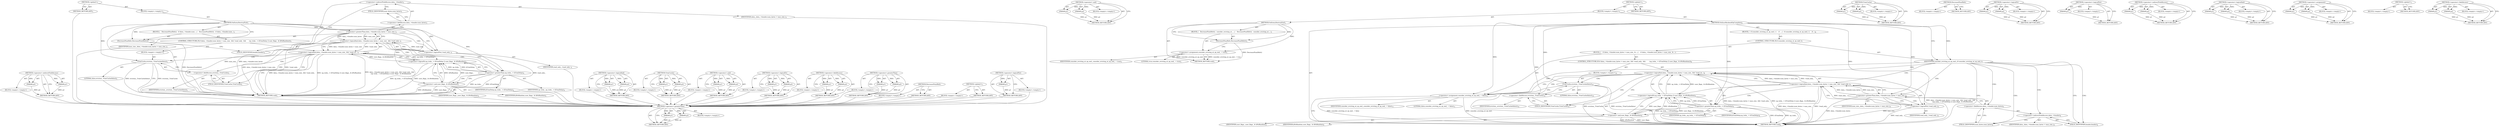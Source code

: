 digraph "&lt;operator&gt;.fieldAccess" {
vulnerable_71 [label=<(METHOD,&lt;operator&gt;.indirectFieldAccess)>];
vulnerable_72 [label=<(PARAM,p1)>];
vulnerable_73 [label=<(PARAM,p2)>];
vulnerable_74 [label=<(BLOCK,&lt;empty&gt;,&lt;empty&gt;)>];
vulnerable_75 [label=<(METHOD_RETURN,ANY)>];
vulnerable_6 [label=<(METHOD,&lt;global&gt;)<SUB>1</SUB>>];
vulnerable_7 [label=<(BLOCK,&lt;empty&gt;,&lt;empty&gt;)<SUB>1</SUB>>];
vulnerable_8 [label=<(METHOD,OnEntryDestroyEnd)<SUB>1</SUB>>];
vulnerable_9 [label=<(BLOCK,{
   DecreaseNumRefs();
  if (data_-&gt;header.num...,{
   DecreaseNumRefs();
  if (data_-&gt;header.num...)<SUB>1</SUB>>];
vulnerable_10 [label=<(DecreaseNumRefs,DecreaseNumRefs())<SUB>2</SUB>>];
vulnerable_11 [label=<(CONTROL_STRUCTURE,IF,if (data_-&gt;header.num_bytes &gt; max_size_ &amp;&amp; !read_only_ &amp;&amp;
      (up_ticks_ &gt; kTrimDelay || user_flags_ &amp; kNoRandom)))<SUB>3</SUB>>];
vulnerable_12 [label=<(&lt;operator&gt;.logicalAnd,data_-&gt;header.num_bytes &gt; max_size_ &amp;&amp; !read_on...)<SUB>3</SUB>>];
vulnerable_13 [label=<(&lt;operator&gt;.logicalAnd,data_-&gt;header.num_bytes &gt; max_size_ &amp;&amp; !read_only_)<SUB>3</SUB>>];
vulnerable_14 [label=<(&lt;operator&gt;.greaterThan,data_-&gt;header.num_bytes &gt; max_size_)<SUB>3</SUB>>];
vulnerable_15 [label=<(&lt;operator&gt;.fieldAccess,data_-&gt;header.num_bytes)<SUB>3</SUB>>];
vulnerable_16 [label=<(&lt;operator&gt;.indirectFieldAccess,data_-&gt;header)<SUB>3</SUB>>];
vulnerable_17 [label=<(IDENTIFIER,data_,data_-&gt;header.num_bytes &gt; max_size_)<SUB>3</SUB>>];
vulnerable_18 [label=<(FIELD_IDENTIFIER,header,header)<SUB>3</SUB>>];
vulnerable_19 [label=<(FIELD_IDENTIFIER,num_bytes,num_bytes)<SUB>3</SUB>>];
vulnerable_20 [label=<(IDENTIFIER,max_size_,data_-&gt;header.num_bytes &gt; max_size_)<SUB>3</SUB>>];
vulnerable_21 [label=<(&lt;operator&gt;.logicalNot,!read_only_)<SUB>3</SUB>>];
vulnerable_22 [label=<(IDENTIFIER,read_only_,!read_only_)<SUB>3</SUB>>];
vulnerable_23 [label=<(&lt;operator&gt;.logicalOr,up_ticks_ &gt; kTrimDelay || user_flags_ &amp; kNoRandom)<SUB>4</SUB>>];
vulnerable_24 [label=<(&lt;operator&gt;.greaterThan,up_ticks_ &gt; kTrimDelay)<SUB>4</SUB>>];
vulnerable_25 [label=<(IDENTIFIER,up_ticks_,up_ticks_ &gt; kTrimDelay)<SUB>4</SUB>>];
vulnerable_26 [label=<(IDENTIFIER,kTrimDelay,up_ticks_ &gt; kTrimDelay)<SUB>4</SUB>>];
vulnerable_27 [label=<(&lt;operator&gt;.and,user_flags_ &amp; kNoRandom)<SUB>4</SUB>>];
vulnerable_28 [label=<(IDENTIFIER,user_flags_,user_flags_ &amp; kNoRandom)<SUB>4</SUB>>];
vulnerable_29 [label=<(IDENTIFIER,kNoRandom,user_flags_ &amp; kNoRandom)<SUB>4</SUB>>];
vulnerable_30 [label=<(BLOCK,&lt;empty&gt;,&lt;empty&gt;)<SUB>5</SUB>>];
vulnerable_31 [label=<(TrimCache,eviction_.TrimCache(false))<SUB>5</SUB>>];
vulnerable_32 [label=<(&lt;operator&gt;.fieldAccess,eviction_.TrimCache)<SUB>5</SUB>>];
vulnerable_33 [label=<(IDENTIFIER,eviction_,eviction_.TrimCache(false))<SUB>5</SUB>>];
vulnerable_34 [label=<(FIELD_IDENTIFIER,TrimCache,TrimCache)<SUB>5</SUB>>];
vulnerable_35 [label=<(LITERAL,false,eviction_.TrimCache(false))<SUB>5</SUB>>];
vulnerable_36 [label=<(METHOD_RETURN,void)<SUB>1</SUB>>];
vulnerable_38 [label=<(METHOD_RETURN,ANY)<SUB>1</SUB>>];
vulnerable_56 [label=<(METHOD,&lt;operator&gt;.logicalAnd)>];
vulnerable_57 [label=<(PARAM,p1)>];
vulnerable_58 [label=<(PARAM,p2)>];
vulnerable_59 [label=<(BLOCK,&lt;empty&gt;,&lt;empty&gt;)>];
vulnerable_60 [label=<(METHOD_RETURN,ANY)>];
vulnerable_90 [label=<(METHOD,TrimCache)>];
vulnerable_91 [label=<(PARAM,p1)>];
vulnerable_92 [label=<(PARAM,p2)>];
vulnerable_93 [label=<(BLOCK,&lt;empty&gt;,&lt;empty&gt;)>];
vulnerable_94 [label=<(METHOD_RETURN,ANY)>];
vulnerable_85 [label=<(METHOD,&lt;operator&gt;.and)>];
vulnerable_86 [label=<(PARAM,p1)>];
vulnerable_87 [label=<(PARAM,p2)>];
vulnerable_88 [label=<(BLOCK,&lt;empty&gt;,&lt;empty&gt;)>];
vulnerable_89 [label=<(METHOD_RETURN,ANY)>];
vulnerable_80 [label=<(METHOD,&lt;operator&gt;.logicalOr)>];
vulnerable_81 [label=<(PARAM,p1)>];
vulnerable_82 [label=<(PARAM,p2)>];
vulnerable_83 [label=<(BLOCK,&lt;empty&gt;,&lt;empty&gt;)>];
vulnerable_84 [label=<(METHOD_RETURN,ANY)>];
vulnerable_66 [label=<(METHOD,&lt;operator&gt;.fieldAccess)>];
vulnerable_67 [label=<(PARAM,p1)>];
vulnerable_68 [label=<(PARAM,p2)>];
vulnerable_69 [label=<(BLOCK,&lt;empty&gt;,&lt;empty&gt;)>];
vulnerable_70 [label=<(METHOD_RETURN,ANY)>];
vulnerable_61 [label=<(METHOD,&lt;operator&gt;.greaterThan)>];
vulnerable_62 [label=<(PARAM,p1)>];
vulnerable_63 [label=<(PARAM,p2)>];
vulnerable_64 [label=<(BLOCK,&lt;empty&gt;,&lt;empty&gt;)>];
vulnerable_65 [label=<(METHOD_RETURN,ANY)>];
vulnerable_53 [label=<(METHOD,DecreaseNumRefs)>];
vulnerable_54 [label=<(BLOCK,&lt;empty&gt;,&lt;empty&gt;)>];
vulnerable_55 [label=<(METHOD_RETURN,ANY)>];
vulnerable_47 [label=<(METHOD,&lt;global&gt;)<SUB>1</SUB>>];
vulnerable_48 [label=<(BLOCK,&lt;empty&gt;,&lt;empty&gt;)>];
vulnerable_49 [label=<(METHOD_RETURN,ANY)>];
vulnerable_76 [label=<(METHOD,&lt;operator&gt;.logicalNot)>];
vulnerable_77 [label=<(PARAM,p1)>];
vulnerable_78 [label=<(BLOCK,&lt;empty&gt;,&lt;empty&gt;)>];
vulnerable_79 [label=<(METHOD_RETURN,ANY)>];
fixed_79 [label=<(METHOD,&lt;operator&gt;.greaterThan)>];
fixed_80 [label=<(PARAM,p1)>];
fixed_81 [label=<(PARAM,p2)>];
fixed_82 [label=<(BLOCK,&lt;empty&gt;,&lt;empty&gt;)>];
fixed_83 [label=<(METHOD_RETURN,ANY)>];
fixed_103 [label=<(METHOD,&lt;operator&gt;.and)>];
fixed_104 [label=<(PARAM,p1)>];
fixed_105 [label=<(PARAM,p2)>];
fixed_106 [label=<(BLOCK,&lt;empty&gt;,&lt;empty&gt;)>];
fixed_107 [label=<(METHOD_RETURN,ANY)>];
fixed_6 [label=<(METHOD,&lt;global&gt;)<SUB>1</SUB>>];
fixed_7 [label=<(BLOCK,&lt;empty&gt;,&lt;empty&gt;)<SUB>1</SUB>>];
fixed_8 [label=<(METHOD,OnEntryDestroyEnd)<SUB>1</SUB>>];
fixed_9 [label=<(BLOCK,{
   DecreaseNumRefs();
  consider_evicting_at_...,{
   DecreaseNumRefs();
  consider_evicting_at_...)<SUB>1</SUB>>];
fixed_10 [label=<(DecreaseNumRefs,DecreaseNumRefs())<SUB>2</SUB>>];
fixed_11 [label=<(&lt;operator&gt;.assignment,consider_evicting_at_op_end_ = true)<SUB>3</SUB>>];
fixed_12 [label=<(IDENTIFIER,consider_evicting_at_op_end_,consider_evicting_at_op_end_ = true)<SUB>3</SUB>>];
fixed_13 [label=<(LITERAL,true,consider_evicting_at_op_end_ = true)<SUB>3</SUB>>];
fixed_14 [label=<(METHOD_RETURN,void)<SUB>1</SUB>>];
fixed_16 [label=<(METHOD,OnSyncBackendOpComplete)<SUB>6</SUB>>];
fixed_17 [label=<(BLOCK,{
  if (consider_evicting_at_op_end_) {
    if ...,{
  if (consider_evicting_at_op_end_) {
    if ...)<SUB>6</SUB>>];
fixed_18 [label=<(CONTROL_STRUCTURE,IF,if (consider_evicting_at_op_end_))<SUB>7</SUB>>];
fixed_19 [label=<(IDENTIFIER,consider_evicting_at_op_end_,if (consider_evicting_at_op_end_))<SUB>7</SUB>>];
fixed_20 [label=<(BLOCK,{
    if (data_-&gt;header.num_bytes &gt; max_size_ &amp;...,{
    if (data_-&gt;header.num_bytes &gt; max_size_ &amp;...)<SUB>7</SUB>>];
fixed_21 [label=<(CONTROL_STRUCTURE,IF,if (data_-&gt;header.num_bytes &gt; max_size_ &amp;&amp; !read_only_ &amp;&amp;
        (up_ticks_ &gt; kTrimDelay || user_flags_ &amp; kNoRandom)))<SUB>8</SUB>>];
fixed_22 [label=<(&lt;operator&gt;.logicalAnd,data_-&gt;header.num_bytes &gt; max_size_ &amp;&amp; !read_on...)<SUB>8</SUB>>];
fixed_23 [label=<(&lt;operator&gt;.logicalAnd,data_-&gt;header.num_bytes &gt; max_size_ &amp;&amp; !read_only_)<SUB>8</SUB>>];
fixed_24 [label=<(&lt;operator&gt;.greaterThan,data_-&gt;header.num_bytes &gt; max_size_)<SUB>8</SUB>>];
fixed_25 [label=<(&lt;operator&gt;.fieldAccess,data_-&gt;header.num_bytes)<SUB>8</SUB>>];
fixed_26 [label=<(&lt;operator&gt;.indirectFieldAccess,data_-&gt;header)<SUB>8</SUB>>];
fixed_27 [label=<(IDENTIFIER,data_,data_-&gt;header.num_bytes &gt; max_size_)<SUB>8</SUB>>];
fixed_28 [label=<(FIELD_IDENTIFIER,header,header)<SUB>8</SUB>>];
fixed_29 [label=<(FIELD_IDENTIFIER,num_bytes,num_bytes)<SUB>8</SUB>>];
fixed_30 [label=<(IDENTIFIER,max_size_,data_-&gt;header.num_bytes &gt; max_size_)<SUB>8</SUB>>];
fixed_31 [label=<(&lt;operator&gt;.logicalNot,!read_only_)<SUB>8</SUB>>];
fixed_32 [label=<(IDENTIFIER,read_only_,!read_only_)<SUB>8</SUB>>];
fixed_33 [label=<(&lt;operator&gt;.logicalOr,up_ticks_ &gt; kTrimDelay || user_flags_ &amp; kNoRandom)<SUB>9</SUB>>];
fixed_34 [label=<(&lt;operator&gt;.greaterThan,up_ticks_ &gt; kTrimDelay)<SUB>9</SUB>>];
fixed_35 [label=<(IDENTIFIER,up_ticks_,up_ticks_ &gt; kTrimDelay)<SUB>9</SUB>>];
fixed_36 [label=<(IDENTIFIER,kTrimDelay,up_ticks_ &gt; kTrimDelay)<SUB>9</SUB>>];
fixed_37 [label=<(&lt;operator&gt;.and,user_flags_ &amp; kNoRandom)<SUB>9</SUB>>];
fixed_38 [label=<(IDENTIFIER,user_flags_,user_flags_ &amp; kNoRandom)<SUB>9</SUB>>];
fixed_39 [label=<(IDENTIFIER,kNoRandom,user_flags_ &amp; kNoRandom)<SUB>9</SUB>>];
fixed_40 [label=<(BLOCK,&lt;empty&gt;,&lt;empty&gt;)<SUB>10</SUB>>];
fixed_41 [label=<(TrimCache,eviction_.TrimCache(false))<SUB>10</SUB>>];
fixed_42 [label=<(&lt;operator&gt;.fieldAccess,eviction_.TrimCache)<SUB>10</SUB>>];
fixed_43 [label=<(IDENTIFIER,eviction_,eviction_.TrimCache(false))<SUB>10</SUB>>];
fixed_44 [label=<(FIELD_IDENTIFIER,TrimCache,TrimCache)<SUB>10</SUB>>];
fixed_45 [label=<(LITERAL,false,eviction_.TrimCache(false))<SUB>10</SUB>>];
fixed_46 [label=<(&lt;operator&gt;.assignment,consider_evicting_at_op_end_ = false)<SUB>11</SUB>>];
fixed_47 [label=<(IDENTIFIER,consider_evicting_at_op_end_,consider_evicting_at_op_end_ = false)<SUB>11</SUB>>];
fixed_48 [label=<(LITERAL,false,consider_evicting_at_op_end_ = false)<SUB>11</SUB>>];
fixed_49 [label=<(METHOD_RETURN,void)<SUB>6</SUB>>];
fixed_51 [label=<(METHOD_RETURN,ANY)<SUB>1</SUB>>];
fixed_108 [label=<(METHOD,TrimCache)>];
fixed_109 [label=<(PARAM,p1)>];
fixed_110 [label=<(PARAM,p2)>];
fixed_111 [label=<(BLOCK,&lt;empty&gt;,&lt;empty&gt;)>];
fixed_112 [label=<(METHOD_RETURN,ANY)>];
fixed_66 [label=<(METHOD,DecreaseNumRefs)>];
fixed_67 [label=<(BLOCK,&lt;empty&gt;,&lt;empty&gt;)>];
fixed_68 [label=<(METHOD_RETURN,ANY)>];
fixed_98 [label=<(METHOD,&lt;operator&gt;.logicalOr)>];
fixed_99 [label=<(PARAM,p1)>];
fixed_100 [label=<(PARAM,p2)>];
fixed_101 [label=<(BLOCK,&lt;empty&gt;,&lt;empty&gt;)>];
fixed_102 [label=<(METHOD_RETURN,ANY)>];
fixed_94 [label=<(METHOD,&lt;operator&gt;.logicalNot)>];
fixed_95 [label=<(PARAM,p1)>];
fixed_96 [label=<(BLOCK,&lt;empty&gt;,&lt;empty&gt;)>];
fixed_97 [label=<(METHOD_RETURN,ANY)>];
fixed_89 [label=<(METHOD,&lt;operator&gt;.indirectFieldAccess)>];
fixed_90 [label=<(PARAM,p1)>];
fixed_91 [label=<(PARAM,p2)>];
fixed_92 [label=<(BLOCK,&lt;empty&gt;,&lt;empty&gt;)>];
fixed_93 [label=<(METHOD_RETURN,ANY)>];
fixed_74 [label=<(METHOD,&lt;operator&gt;.logicalAnd)>];
fixed_75 [label=<(PARAM,p1)>];
fixed_76 [label=<(PARAM,p2)>];
fixed_77 [label=<(BLOCK,&lt;empty&gt;,&lt;empty&gt;)>];
fixed_78 [label=<(METHOD_RETURN,ANY)>];
fixed_69 [label=<(METHOD,&lt;operator&gt;.assignment)>];
fixed_70 [label=<(PARAM,p1)>];
fixed_71 [label=<(PARAM,p2)>];
fixed_72 [label=<(BLOCK,&lt;empty&gt;,&lt;empty&gt;)>];
fixed_73 [label=<(METHOD_RETURN,ANY)>];
fixed_60 [label=<(METHOD,&lt;global&gt;)<SUB>1</SUB>>];
fixed_61 [label=<(BLOCK,&lt;empty&gt;,&lt;empty&gt;)>];
fixed_62 [label=<(METHOD_RETURN,ANY)>];
fixed_84 [label=<(METHOD,&lt;operator&gt;.fieldAccess)>];
fixed_85 [label=<(PARAM,p1)>];
fixed_86 [label=<(PARAM,p2)>];
fixed_87 [label=<(BLOCK,&lt;empty&gt;,&lt;empty&gt;)>];
fixed_88 [label=<(METHOD_RETURN,ANY)>];
vulnerable_71 -> vulnerable_72  [key=0, label="AST: "];
vulnerable_71 -> vulnerable_72  [key=1, label="DDG: "];
vulnerable_71 -> vulnerable_74  [key=0, label="AST: "];
vulnerable_71 -> vulnerable_73  [key=0, label="AST: "];
vulnerable_71 -> vulnerable_73  [key=1, label="DDG: "];
vulnerable_71 -> vulnerable_75  [key=0, label="AST: "];
vulnerable_71 -> vulnerable_75  [key=1, label="CFG: "];
vulnerable_72 -> vulnerable_75  [key=0, label="DDG: p1"];
vulnerable_73 -> vulnerable_75  [key=0, label="DDG: p2"];
vulnerable_74 -> fixed_79  [key=0];
vulnerable_75 -> fixed_79  [key=0];
vulnerable_6 -> vulnerable_7  [key=0, label="AST: "];
vulnerable_6 -> vulnerable_38  [key=0, label="AST: "];
vulnerable_6 -> vulnerable_38  [key=1, label="CFG: "];
vulnerable_7 -> vulnerable_8  [key=0, label="AST: "];
vulnerable_8 -> vulnerable_9  [key=0, label="AST: "];
vulnerable_8 -> vulnerable_36  [key=0, label="AST: "];
vulnerable_8 -> vulnerable_10  [key=0, label="CFG: "];
vulnerable_8 -> vulnerable_10  [key=1, label="DDG: "];
vulnerable_8 -> vulnerable_31  [key=0, label="DDG: "];
vulnerable_8 -> vulnerable_14  [key=0, label="DDG: "];
vulnerable_8 -> vulnerable_21  [key=0, label="DDG: "];
vulnerable_8 -> vulnerable_24  [key=0, label="DDG: "];
vulnerable_8 -> vulnerable_27  [key=0, label="DDG: "];
vulnerable_9 -> vulnerable_10  [key=0, label="AST: "];
vulnerable_9 -> vulnerable_11  [key=0, label="AST: "];
vulnerable_10 -> vulnerable_18  [key=0, label="CFG: "];
vulnerable_10 -> vulnerable_36  [key=0, label="DDG: DecreaseNumRefs()"];
vulnerable_11 -> vulnerable_12  [key=0, label="AST: "];
vulnerable_11 -> vulnerable_30  [key=0, label="AST: "];
vulnerable_12 -> vulnerable_13  [key=0, label="AST: "];
vulnerable_12 -> vulnerable_23  [key=0, label="AST: "];
vulnerable_12 -> vulnerable_36  [key=0, label="CFG: "];
vulnerable_12 -> vulnerable_36  [key=1, label="DDG: data_-&gt;header.num_bytes &gt; max_size_ &amp;&amp; !read_only_"];
vulnerable_12 -> vulnerable_36  [key=2, label="DDG: up_ticks_ &gt; kTrimDelay || user_flags_ &amp; kNoRandom"];
vulnerable_12 -> vulnerable_36  [key=3, label="DDG: data_-&gt;header.num_bytes &gt; max_size_ &amp;&amp; !read_only_ &amp;&amp;
      (up_ticks_ &gt; kTrimDelay || user_flags_ &amp; kNoRandom)"];
vulnerable_12 -> vulnerable_34  [key=0, label="CFG: "];
vulnerable_12 -> vulnerable_34  [key=1, label="CDG: "];
vulnerable_12 -> vulnerable_32  [key=0, label="CDG: "];
vulnerable_12 -> vulnerable_31  [key=0, label="CDG: "];
vulnerable_13 -> vulnerable_14  [key=0, label="AST: "];
vulnerable_13 -> vulnerable_21  [key=0, label="AST: "];
vulnerable_13 -> vulnerable_12  [key=0, label="CFG: "];
vulnerable_13 -> vulnerable_12  [key=1, label="DDG: data_-&gt;header.num_bytes &gt; max_size_"];
vulnerable_13 -> vulnerable_12  [key=2, label="DDG: !read_only_"];
vulnerable_13 -> vulnerable_24  [key=0, label="CFG: "];
vulnerable_13 -> vulnerable_24  [key=1, label="CDG: "];
vulnerable_13 -> vulnerable_36  [key=0, label="DDG: data_-&gt;header.num_bytes &gt; max_size_"];
vulnerable_13 -> vulnerable_36  [key=1, label="DDG: !read_only_"];
vulnerable_13 -> vulnerable_23  [key=0, label="CDG: "];
vulnerable_14 -> vulnerable_15  [key=0, label="AST: "];
vulnerable_14 -> vulnerable_20  [key=0, label="AST: "];
vulnerable_14 -> vulnerable_13  [key=0, label="CFG: "];
vulnerable_14 -> vulnerable_13  [key=1, label="DDG: data_-&gt;header.num_bytes"];
vulnerable_14 -> vulnerable_13  [key=2, label="DDG: max_size_"];
vulnerable_14 -> vulnerable_21  [key=0, label="CFG: "];
vulnerable_14 -> vulnerable_21  [key=1, label="CDG: "];
vulnerable_14 -> vulnerable_36  [key=0, label="DDG: data_-&gt;header.num_bytes"];
vulnerable_14 -> vulnerable_36  [key=1, label="DDG: max_size_"];
vulnerable_15 -> vulnerable_16  [key=0, label="AST: "];
vulnerable_15 -> vulnerable_19  [key=0, label="AST: "];
vulnerable_15 -> vulnerable_14  [key=0, label="CFG: "];
vulnerable_16 -> vulnerable_17  [key=0, label="AST: "];
vulnerable_16 -> vulnerable_18  [key=0, label="AST: "];
vulnerable_16 -> vulnerable_19  [key=0, label="CFG: "];
vulnerable_17 -> fixed_79  [key=0];
vulnerable_18 -> vulnerable_16  [key=0, label="CFG: "];
vulnerable_19 -> vulnerable_15  [key=0, label="CFG: "];
vulnerable_20 -> fixed_79  [key=0];
vulnerable_21 -> vulnerable_22  [key=0, label="AST: "];
vulnerable_21 -> vulnerable_13  [key=0, label="CFG: "];
vulnerable_21 -> vulnerable_13  [key=1, label="DDG: read_only_"];
vulnerable_21 -> vulnerable_36  [key=0, label="DDG: read_only_"];
vulnerable_22 -> fixed_79  [key=0];
vulnerable_23 -> vulnerable_24  [key=0, label="AST: "];
vulnerable_23 -> vulnerable_27  [key=0, label="AST: "];
vulnerable_23 -> vulnerable_12  [key=0, label="CFG: "];
vulnerable_23 -> vulnerable_12  [key=1, label="DDG: up_ticks_ &gt; kTrimDelay"];
vulnerable_23 -> vulnerable_12  [key=2, label="DDG: user_flags_ &amp; kNoRandom"];
vulnerable_23 -> vulnerable_36  [key=0, label="DDG: up_ticks_ &gt; kTrimDelay"];
vulnerable_23 -> vulnerable_36  [key=1, label="DDG: user_flags_ &amp; kNoRandom"];
vulnerable_24 -> vulnerable_25  [key=0, label="AST: "];
vulnerable_24 -> vulnerable_26  [key=0, label="AST: "];
vulnerable_24 -> vulnerable_23  [key=0, label="CFG: "];
vulnerable_24 -> vulnerable_23  [key=1, label="DDG: up_ticks_"];
vulnerable_24 -> vulnerable_23  [key=2, label="DDG: kTrimDelay"];
vulnerable_24 -> vulnerable_27  [key=0, label="CFG: "];
vulnerable_24 -> vulnerable_27  [key=1, label="CDG: "];
vulnerable_24 -> vulnerable_36  [key=0, label="DDG: up_ticks_"];
vulnerable_24 -> vulnerable_36  [key=1, label="DDG: kTrimDelay"];
vulnerable_25 -> fixed_79  [key=0];
vulnerable_26 -> fixed_79  [key=0];
vulnerable_27 -> vulnerable_28  [key=0, label="AST: "];
vulnerable_27 -> vulnerable_29  [key=0, label="AST: "];
vulnerable_27 -> vulnerable_23  [key=0, label="CFG: "];
vulnerable_27 -> vulnerable_23  [key=1, label="DDG: user_flags_"];
vulnerable_27 -> vulnerable_23  [key=2, label="DDG: kNoRandom"];
vulnerable_27 -> vulnerable_36  [key=0, label="DDG: user_flags_"];
vulnerable_27 -> vulnerable_36  [key=1, label="DDG: kNoRandom"];
vulnerable_28 -> fixed_79  [key=0];
vulnerable_29 -> fixed_79  [key=0];
vulnerable_30 -> vulnerable_31  [key=0, label="AST: "];
vulnerable_31 -> vulnerable_32  [key=0, label="AST: "];
vulnerable_31 -> vulnerable_35  [key=0, label="AST: "];
vulnerable_31 -> vulnerable_36  [key=0, label="CFG: "];
vulnerable_31 -> vulnerable_36  [key=1, label="DDG: eviction_.TrimCache"];
vulnerable_31 -> vulnerable_36  [key=2, label="DDG: eviction_.TrimCache(false)"];
vulnerable_32 -> vulnerable_33  [key=0, label="AST: "];
vulnerable_32 -> vulnerable_34  [key=0, label="AST: "];
vulnerable_32 -> vulnerable_31  [key=0, label="CFG: "];
vulnerable_33 -> fixed_79  [key=0];
vulnerable_34 -> vulnerable_32  [key=0, label="CFG: "];
vulnerable_35 -> fixed_79  [key=0];
vulnerable_36 -> fixed_79  [key=0];
vulnerable_38 -> fixed_79  [key=0];
vulnerable_56 -> vulnerable_57  [key=0, label="AST: "];
vulnerable_56 -> vulnerable_57  [key=1, label="DDG: "];
vulnerable_56 -> vulnerable_59  [key=0, label="AST: "];
vulnerable_56 -> vulnerable_58  [key=0, label="AST: "];
vulnerable_56 -> vulnerable_58  [key=1, label="DDG: "];
vulnerable_56 -> vulnerable_60  [key=0, label="AST: "];
vulnerable_56 -> vulnerable_60  [key=1, label="CFG: "];
vulnerable_57 -> vulnerable_60  [key=0, label="DDG: p1"];
vulnerable_58 -> vulnerable_60  [key=0, label="DDG: p2"];
vulnerable_59 -> fixed_79  [key=0];
vulnerable_60 -> fixed_79  [key=0];
vulnerable_90 -> vulnerable_91  [key=0, label="AST: "];
vulnerable_90 -> vulnerable_91  [key=1, label="DDG: "];
vulnerable_90 -> vulnerable_93  [key=0, label="AST: "];
vulnerable_90 -> vulnerable_92  [key=0, label="AST: "];
vulnerable_90 -> vulnerable_92  [key=1, label="DDG: "];
vulnerable_90 -> vulnerable_94  [key=0, label="AST: "];
vulnerable_90 -> vulnerable_94  [key=1, label="CFG: "];
vulnerable_91 -> vulnerable_94  [key=0, label="DDG: p1"];
vulnerable_92 -> vulnerable_94  [key=0, label="DDG: p2"];
vulnerable_93 -> fixed_79  [key=0];
vulnerable_94 -> fixed_79  [key=0];
vulnerable_85 -> vulnerable_86  [key=0, label="AST: "];
vulnerable_85 -> vulnerable_86  [key=1, label="DDG: "];
vulnerable_85 -> vulnerable_88  [key=0, label="AST: "];
vulnerable_85 -> vulnerable_87  [key=0, label="AST: "];
vulnerable_85 -> vulnerable_87  [key=1, label="DDG: "];
vulnerable_85 -> vulnerable_89  [key=0, label="AST: "];
vulnerable_85 -> vulnerable_89  [key=1, label="CFG: "];
vulnerable_86 -> vulnerable_89  [key=0, label="DDG: p1"];
vulnerable_87 -> vulnerable_89  [key=0, label="DDG: p2"];
vulnerable_88 -> fixed_79  [key=0];
vulnerable_89 -> fixed_79  [key=0];
vulnerable_80 -> vulnerable_81  [key=0, label="AST: "];
vulnerable_80 -> vulnerable_81  [key=1, label="DDG: "];
vulnerable_80 -> vulnerable_83  [key=0, label="AST: "];
vulnerable_80 -> vulnerable_82  [key=0, label="AST: "];
vulnerable_80 -> vulnerable_82  [key=1, label="DDG: "];
vulnerable_80 -> vulnerable_84  [key=0, label="AST: "];
vulnerable_80 -> vulnerable_84  [key=1, label="CFG: "];
vulnerable_81 -> vulnerable_84  [key=0, label="DDG: p1"];
vulnerable_82 -> vulnerable_84  [key=0, label="DDG: p2"];
vulnerable_83 -> fixed_79  [key=0];
vulnerable_84 -> fixed_79  [key=0];
vulnerable_66 -> vulnerable_67  [key=0, label="AST: "];
vulnerable_66 -> vulnerable_67  [key=1, label="DDG: "];
vulnerable_66 -> vulnerable_69  [key=0, label="AST: "];
vulnerable_66 -> vulnerable_68  [key=0, label="AST: "];
vulnerable_66 -> vulnerable_68  [key=1, label="DDG: "];
vulnerable_66 -> vulnerable_70  [key=0, label="AST: "];
vulnerable_66 -> vulnerable_70  [key=1, label="CFG: "];
vulnerable_67 -> vulnerable_70  [key=0, label="DDG: p1"];
vulnerable_68 -> vulnerable_70  [key=0, label="DDG: p2"];
vulnerable_69 -> fixed_79  [key=0];
vulnerable_70 -> fixed_79  [key=0];
vulnerable_61 -> vulnerable_62  [key=0, label="AST: "];
vulnerable_61 -> vulnerable_62  [key=1, label="DDG: "];
vulnerable_61 -> vulnerable_64  [key=0, label="AST: "];
vulnerable_61 -> vulnerable_63  [key=0, label="AST: "];
vulnerable_61 -> vulnerable_63  [key=1, label="DDG: "];
vulnerable_61 -> vulnerable_65  [key=0, label="AST: "];
vulnerable_61 -> vulnerable_65  [key=1, label="CFG: "];
vulnerable_62 -> vulnerable_65  [key=0, label="DDG: p1"];
vulnerable_63 -> vulnerable_65  [key=0, label="DDG: p2"];
vulnerable_64 -> fixed_79  [key=0];
vulnerable_65 -> fixed_79  [key=0];
vulnerable_53 -> vulnerable_54  [key=0, label="AST: "];
vulnerable_53 -> vulnerable_55  [key=0, label="AST: "];
vulnerable_53 -> vulnerable_55  [key=1, label="CFG: "];
vulnerable_54 -> fixed_79  [key=0];
vulnerable_55 -> fixed_79  [key=0];
vulnerable_47 -> vulnerable_48  [key=0, label="AST: "];
vulnerable_47 -> vulnerable_49  [key=0, label="AST: "];
vulnerable_47 -> vulnerable_49  [key=1, label="CFG: "];
vulnerable_48 -> fixed_79  [key=0];
vulnerable_49 -> fixed_79  [key=0];
vulnerable_76 -> vulnerable_77  [key=0, label="AST: "];
vulnerable_76 -> vulnerable_77  [key=1, label="DDG: "];
vulnerable_76 -> vulnerable_78  [key=0, label="AST: "];
vulnerable_76 -> vulnerable_79  [key=0, label="AST: "];
vulnerable_76 -> vulnerable_79  [key=1, label="CFG: "];
vulnerable_77 -> vulnerable_79  [key=0, label="DDG: p1"];
vulnerable_78 -> fixed_79  [key=0];
vulnerable_79 -> fixed_79  [key=0];
fixed_79 -> fixed_80  [key=0, label="AST: "];
fixed_79 -> fixed_80  [key=1, label="DDG: "];
fixed_79 -> fixed_82  [key=0, label="AST: "];
fixed_79 -> fixed_81  [key=0, label="AST: "];
fixed_79 -> fixed_81  [key=1, label="DDG: "];
fixed_79 -> fixed_83  [key=0, label="AST: "];
fixed_79 -> fixed_83  [key=1, label="CFG: "];
fixed_80 -> fixed_83  [key=0, label="DDG: p1"];
fixed_81 -> fixed_83  [key=0, label="DDG: p2"];
fixed_103 -> fixed_104  [key=0, label="AST: "];
fixed_103 -> fixed_104  [key=1, label="DDG: "];
fixed_103 -> fixed_106  [key=0, label="AST: "];
fixed_103 -> fixed_105  [key=0, label="AST: "];
fixed_103 -> fixed_105  [key=1, label="DDG: "];
fixed_103 -> fixed_107  [key=0, label="AST: "];
fixed_103 -> fixed_107  [key=1, label="CFG: "];
fixed_104 -> fixed_107  [key=0, label="DDG: p1"];
fixed_105 -> fixed_107  [key=0, label="DDG: p2"];
fixed_6 -> fixed_7  [key=0, label="AST: "];
fixed_6 -> fixed_51  [key=0, label="AST: "];
fixed_6 -> fixed_51  [key=1, label="CFG: "];
fixed_7 -> fixed_8  [key=0, label="AST: "];
fixed_7 -> fixed_16  [key=0, label="AST: "];
fixed_8 -> fixed_9  [key=0, label="AST: "];
fixed_8 -> fixed_14  [key=0, label="AST: "];
fixed_8 -> fixed_10  [key=0, label="CFG: "];
fixed_8 -> fixed_10  [key=1, label="DDG: "];
fixed_8 -> fixed_11  [key=0, label="DDG: "];
fixed_9 -> fixed_10  [key=0, label="AST: "];
fixed_9 -> fixed_11  [key=0, label="AST: "];
fixed_10 -> fixed_11  [key=0, label="CFG: "];
fixed_10 -> fixed_14  [key=0, label="DDG: DecreaseNumRefs()"];
fixed_11 -> fixed_12  [key=0, label="AST: "];
fixed_11 -> fixed_13  [key=0, label="AST: "];
fixed_11 -> fixed_14  [key=0, label="CFG: "];
fixed_11 -> fixed_14  [key=1, label="DDG: consider_evicting_at_op_end_ = true"];
fixed_11 -> fixed_14  [key=2, label="DDG: consider_evicting_at_op_end_"];
fixed_16 -> fixed_17  [key=0, label="AST: "];
fixed_16 -> fixed_49  [key=0, label="AST: "];
fixed_16 -> fixed_19  [key=0, label="CFG: "];
fixed_16 -> fixed_19  [key=1, label="DDG: "];
fixed_16 -> fixed_46  [key=0, label="DDG: "];
fixed_16 -> fixed_41  [key=0, label="DDG: "];
fixed_16 -> fixed_24  [key=0, label="DDG: "];
fixed_16 -> fixed_31  [key=0, label="DDG: "];
fixed_16 -> fixed_34  [key=0, label="DDG: "];
fixed_16 -> fixed_37  [key=0, label="DDG: "];
fixed_17 -> fixed_18  [key=0, label="AST: "];
fixed_18 -> fixed_19  [key=0, label="AST: "];
fixed_18 -> fixed_20  [key=0, label="AST: "];
fixed_19 -> fixed_49  [key=0, label="CFG: "];
fixed_19 -> fixed_28  [key=0, label="CFG: "];
fixed_19 -> fixed_28  [key=1, label="CDG: "];
fixed_19 -> fixed_24  [key=0, label="CDG: "];
fixed_19 -> fixed_26  [key=0, label="CDG: "];
fixed_19 -> fixed_23  [key=0, label="CDG: "];
fixed_19 -> fixed_46  [key=0, label="CDG: "];
fixed_19 -> fixed_25  [key=0, label="CDG: "];
fixed_19 -> fixed_22  [key=0, label="CDG: "];
fixed_19 -> fixed_29  [key=0, label="CDG: "];
fixed_20 -> fixed_21  [key=0, label="AST: "];
fixed_20 -> fixed_46  [key=0, label="AST: "];
fixed_21 -> fixed_22  [key=0, label="AST: "];
fixed_21 -> fixed_40  [key=0, label="AST: "];
fixed_22 -> fixed_23  [key=0, label="AST: "];
fixed_22 -> fixed_33  [key=0, label="AST: "];
fixed_22 -> fixed_44  [key=0, label="CFG: "];
fixed_22 -> fixed_44  [key=1, label="CDG: "];
fixed_22 -> fixed_46  [key=0, label="CFG: "];
fixed_22 -> fixed_49  [key=0, label="DDG: data_-&gt;header.num_bytes &gt; max_size_ &amp;&amp; !read_only_"];
fixed_22 -> fixed_49  [key=1, label="DDG: up_ticks_ &gt; kTrimDelay || user_flags_ &amp; kNoRandom"];
fixed_22 -> fixed_49  [key=2, label="DDG: data_-&gt;header.num_bytes &gt; max_size_ &amp;&amp; !read_only_ &amp;&amp;
        (up_ticks_ &gt; kTrimDelay || user_flags_ &amp; kNoRandom)"];
fixed_22 -> fixed_42  [key=0, label="CDG: "];
fixed_22 -> fixed_41  [key=0, label="CDG: "];
fixed_23 -> fixed_24  [key=0, label="AST: "];
fixed_23 -> fixed_31  [key=0, label="AST: "];
fixed_23 -> fixed_22  [key=0, label="CFG: "];
fixed_23 -> fixed_22  [key=1, label="DDG: data_-&gt;header.num_bytes &gt; max_size_"];
fixed_23 -> fixed_22  [key=2, label="DDG: !read_only_"];
fixed_23 -> fixed_34  [key=0, label="CFG: "];
fixed_23 -> fixed_34  [key=1, label="CDG: "];
fixed_23 -> fixed_49  [key=0, label="DDG: data_-&gt;header.num_bytes &gt; max_size_"];
fixed_23 -> fixed_49  [key=1, label="DDG: !read_only_"];
fixed_23 -> fixed_33  [key=0, label="CDG: "];
fixed_24 -> fixed_25  [key=0, label="AST: "];
fixed_24 -> fixed_30  [key=0, label="AST: "];
fixed_24 -> fixed_23  [key=0, label="CFG: "];
fixed_24 -> fixed_23  [key=1, label="DDG: data_-&gt;header.num_bytes"];
fixed_24 -> fixed_23  [key=2, label="DDG: max_size_"];
fixed_24 -> fixed_31  [key=0, label="CFG: "];
fixed_24 -> fixed_31  [key=1, label="CDG: "];
fixed_24 -> fixed_49  [key=0, label="DDG: data_-&gt;header.num_bytes"];
fixed_24 -> fixed_49  [key=1, label="DDG: max_size_"];
fixed_25 -> fixed_26  [key=0, label="AST: "];
fixed_25 -> fixed_29  [key=0, label="AST: "];
fixed_25 -> fixed_24  [key=0, label="CFG: "];
fixed_26 -> fixed_27  [key=0, label="AST: "];
fixed_26 -> fixed_28  [key=0, label="AST: "];
fixed_26 -> fixed_29  [key=0, label="CFG: "];
fixed_28 -> fixed_26  [key=0, label="CFG: "];
fixed_29 -> fixed_25  [key=0, label="CFG: "];
fixed_31 -> fixed_32  [key=0, label="AST: "];
fixed_31 -> fixed_23  [key=0, label="CFG: "];
fixed_31 -> fixed_23  [key=1, label="DDG: read_only_"];
fixed_31 -> fixed_49  [key=0, label="DDG: read_only_"];
fixed_33 -> fixed_34  [key=0, label="AST: "];
fixed_33 -> fixed_37  [key=0, label="AST: "];
fixed_33 -> fixed_22  [key=0, label="CFG: "];
fixed_33 -> fixed_22  [key=1, label="DDG: up_ticks_ &gt; kTrimDelay"];
fixed_33 -> fixed_22  [key=2, label="DDG: user_flags_ &amp; kNoRandom"];
fixed_33 -> fixed_49  [key=0, label="DDG: up_ticks_ &gt; kTrimDelay"];
fixed_33 -> fixed_49  [key=1, label="DDG: user_flags_ &amp; kNoRandom"];
fixed_34 -> fixed_35  [key=0, label="AST: "];
fixed_34 -> fixed_36  [key=0, label="AST: "];
fixed_34 -> fixed_33  [key=0, label="CFG: "];
fixed_34 -> fixed_33  [key=1, label="DDG: up_ticks_"];
fixed_34 -> fixed_33  [key=2, label="DDG: kTrimDelay"];
fixed_34 -> fixed_37  [key=0, label="CFG: "];
fixed_34 -> fixed_37  [key=1, label="CDG: "];
fixed_34 -> fixed_49  [key=0, label="DDG: up_ticks_"];
fixed_34 -> fixed_49  [key=1, label="DDG: kTrimDelay"];
fixed_37 -> fixed_38  [key=0, label="AST: "];
fixed_37 -> fixed_39  [key=0, label="AST: "];
fixed_37 -> fixed_33  [key=0, label="CFG: "];
fixed_37 -> fixed_33  [key=1, label="DDG: user_flags_"];
fixed_37 -> fixed_33  [key=2, label="DDG: kNoRandom"];
fixed_37 -> fixed_49  [key=0, label="DDG: user_flags_"];
fixed_37 -> fixed_49  [key=1, label="DDG: kNoRandom"];
fixed_40 -> fixed_41  [key=0, label="AST: "];
fixed_41 -> fixed_42  [key=0, label="AST: "];
fixed_41 -> fixed_45  [key=0, label="AST: "];
fixed_41 -> fixed_46  [key=0, label="CFG: "];
fixed_41 -> fixed_49  [key=0, label="DDG: eviction_.TrimCache"];
fixed_41 -> fixed_49  [key=1, label="DDG: eviction_.TrimCache(false)"];
fixed_42 -> fixed_43  [key=0, label="AST: "];
fixed_42 -> fixed_44  [key=0, label="AST: "];
fixed_42 -> fixed_41  [key=0, label="CFG: "];
fixed_44 -> fixed_42  [key=0, label="CFG: "];
fixed_46 -> fixed_47  [key=0, label="AST: "];
fixed_46 -> fixed_48  [key=0, label="AST: "];
fixed_46 -> fixed_49  [key=0, label="CFG: "];
fixed_46 -> fixed_49  [key=1, label="DDG: consider_evicting_at_op_end_ = false"];
fixed_46 -> fixed_49  [key=2, label="DDG: consider_evicting_at_op_end_"];
fixed_108 -> fixed_109  [key=0, label="AST: "];
fixed_108 -> fixed_109  [key=1, label="DDG: "];
fixed_108 -> fixed_111  [key=0, label="AST: "];
fixed_108 -> fixed_110  [key=0, label="AST: "];
fixed_108 -> fixed_110  [key=1, label="DDG: "];
fixed_108 -> fixed_112  [key=0, label="AST: "];
fixed_108 -> fixed_112  [key=1, label="CFG: "];
fixed_109 -> fixed_112  [key=0, label="DDG: p1"];
fixed_110 -> fixed_112  [key=0, label="DDG: p2"];
fixed_66 -> fixed_67  [key=0, label="AST: "];
fixed_66 -> fixed_68  [key=0, label="AST: "];
fixed_66 -> fixed_68  [key=1, label="CFG: "];
fixed_98 -> fixed_99  [key=0, label="AST: "];
fixed_98 -> fixed_99  [key=1, label="DDG: "];
fixed_98 -> fixed_101  [key=0, label="AST: "];
fixed_98 -> fixed_100  [key=0, label="AST: "];
fixed_98 -> fixed_100  [key=1, label="DDG: "];
fixed_98 -> fixed_102  [key=0, label="AST: "];
fixed_98 -> fixed_102  [key=1, label="CFG: "];
fixed_99 -> fixed_102  [key=0, label="DDG: p1"];
fixed_100 -> fixed_102  [key=0, label="DDG: p2"];
fixed_94 -> fixed_95  [key=0, label="AST: "];
fixed_94 -> fixed_95  [key=1, label="DDG: "];
fixed_94 -> fixed_96  [key=0, label="AST: "];
fixed_94 -> fixed_97  [key=0, label="AST: "];
fixed_94 -> fixed_97  [key=1, label="CFG: "];
fixed_95 -> fixed_97  [key=0, label="DDG: p1"];
fixed_89 -> fixed_90  [key=0, label="AST: "];
fixed_89 -> fixed_90  [key=1, label="DDG: "];
fixed_89 -> fixed_92  [key=0, label="AST: "];
fixed_89 -> fixed_91  [key=0, label="AST: "];
fixed_89 -> fixed_91  [key=1, label="DDG: "];
fixed_89 -> fixed_93  [key=0, label="AST: "];
fixed_89 -> fixed_93  [key=1, label="CFG: "];
fixed_90 -> fixed_93  [key=0, label="DDG: p1"];
fixed_91 -> fixed_93  [key=0, label="DDG: p2"];
fixed_74 -> fixed_75  [key=0, label="AST: "];
fixed_74 -> fixed_75  [key=1, label="DDG: "];
fixed_74 -> fixed_77  [key=0, label="AST: "];
fixed_74 -> fixed_76  [key=0, label="AST: "];
fixed_74 -> fixed_76  [key=1, label="DDG: "];
fixed_74 -> fixed_78  [key=0, label="AST: "];
fixed_74 -> fixed_78  [key=1, label="CFG: "];
fixed_75 -> fixed_78  [key=0, label="DDG: p1"];
fixed_76 -> fixed_78  [key=0, label="DDG: p2"];
fixed_69 -> fixed_70  [key=0, label="AST: "];
fixed_69 -> fixed_70  [key=1, label="DDG: "];
fixed_69 -> fixed_72  [key=0, label="AST: "];
fixed_69 -> fixed_71  [key=0, label="AST: "];
fixed_69 -> fixed_71  [key=1, label="DDG: "];
fixed_69 -> fixed_73  [key=0, label="AST: "];
fixed_69 -> fixed_73  [key=1, label="CFG: "];
fixed_70 -> fixed_73  [key=0, label="DDG: p1"];
fixed_71 -> fixed_73  [key=0, label="DDG: p2"];
fixed_60 -> fixed_61  [key=0, label="AST: "];
fixed_60 -> fixed_62  [key=0, label="AST: "];
fixed_60 -> fixed_62  [key=1, label="CFG: "];
fixed_84 -> fixed_85  [key=0, label="AST: "];
fixed_84 -> fixed_85  [key=1, label="DDG: "];
fixed_84 -> fixed_87  [key=0, label="AST: "];
fixed_84 -> fixed_86  [key=0, label="AST: "];
fixed_84 -> fixed_86  [key=1, label="DDG: "];
fixed_84 -> fixed_88  [key=0, label="AST: "];
fixed_84 -> fixed_88  [key=1, label="CFG: "];
fixed_85 -> fixed_88  [key=0, label="DDG: p1"];
fixed_86 -> fixed_88  [key=0, label="DDG: p2"];
}
